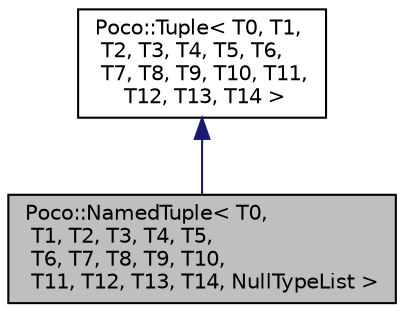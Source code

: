 digraph "Poco::NamedTuple&lt; T0, T1, T2, T3, T4, T5, T6, T7, T8, T9, T10, T11, T12, T13, T14, NullTypeList &gt;"
{
 // LATEX_PDF_SIZE
  edge [fontname="Helvetica",fontsize="10",labelfontname="Helvetica",labelfontsize="10"];
  node [fontname="Helvetica",fontsize="10",shape=record];
  Node1 [label="Poco::NamedTuple\< T0,\l T1, T2, T3, T4, T5,\l T6, T7, T8, T9, T10,\l T11, T12, T13, T14, NullTypeList \>",height=0.2,width=0.4,color="black", fillcolor="grey75", style="filled", fontcolor="black",tooltip=" "];
  Node2 -> Node1 [dir="back",color="midnightblue",fontsize="10",style="solid"];
  Node2 [label="Poco::Tuple\< T0, T1,\l T2, T3, T4, T5, T6,\l T7, T8, T9, T10, T11,\l T12, T13, T14 \>",height=0.2,width=0.4,color="black", fillcolor="white", style="filled",URL="$structPoco_1_1Tuple.html",tooltip=" "];
}
